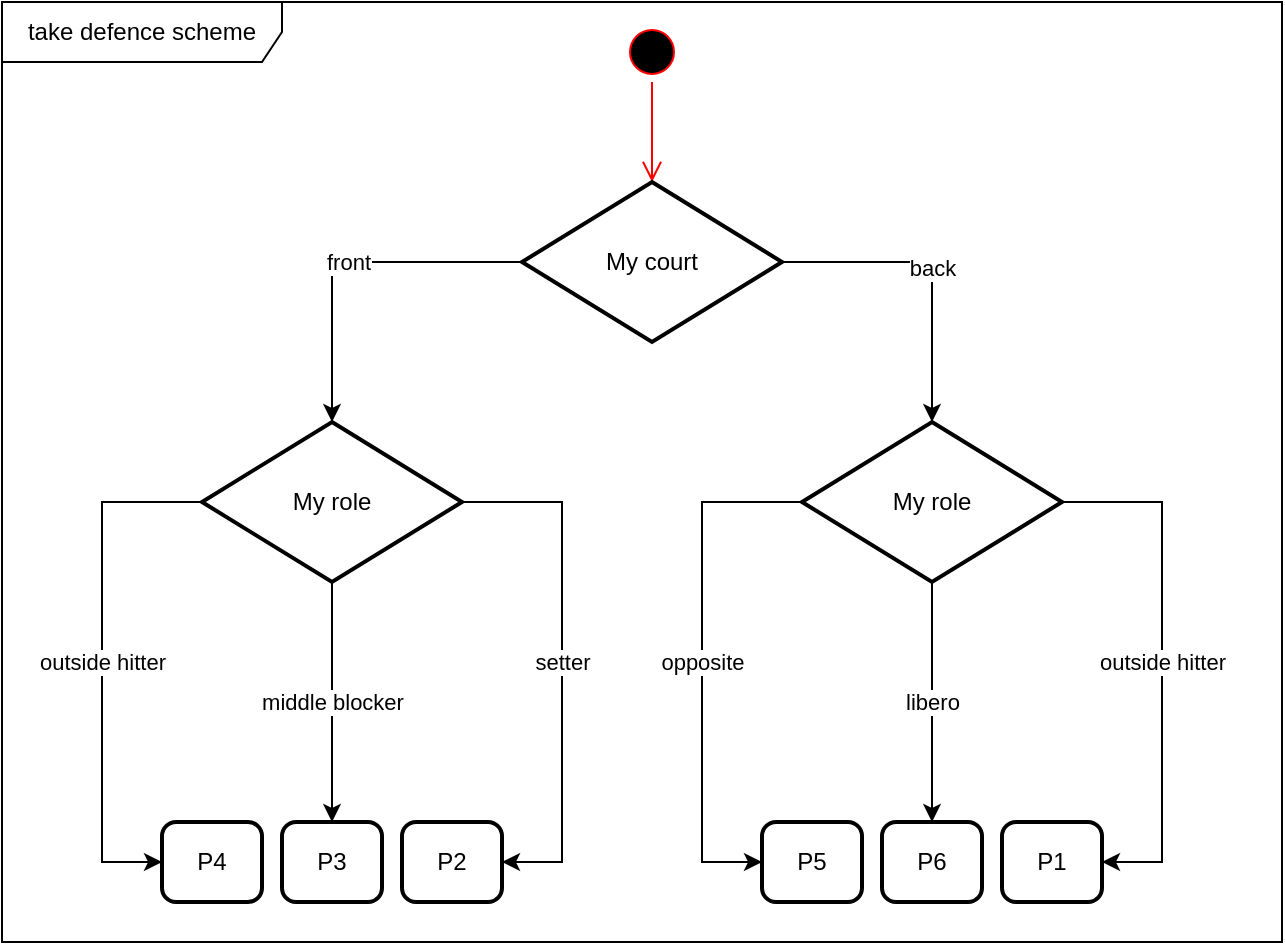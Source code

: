 <mxfile pages="1" version="11.2.5" type="device"><diagram id="eKWF7RJXT1cke-6vsnJ0" name="Page-1"><mxGraphModel dx="1502" dy="1044" grid="1" gridSize="10" guides="1" tooltips="1" connect="1" arrows="1" fold="1" page="0" pageScale="1" pageWidth="827" pageHeight="1169" math="0" shadow="0"><root><mxCell id="0"/><mxCell id="1" parent="0"/><mxCell id="Ck7tO_PgvUv4vr6AzTIq-21" value="take defence scheme" style="shape=umlFrame;whiteSpace=wrap;html=1;width=140;height=30;" parent="1" vertex="1"><mxGeometry x="-110" y="-180" width="640" height="470" as="geometry"/></mxCell><mxCell id="Ck7tO_PgvUv4vr6AzTIq-4" value="My role" style="strokeWidth=2;html=1;shape=mxgraph.flowchart.decision;whiteSpace=wrap;" parent="1" vertex="1"><mxGeometry x="-10" y="30" width="130" height="80" as="geometry"/></mxCell><mxCell id="Ck7tO_PgvUv4vr6AzTIq-5" value="middle blocker" style="endArrow=classic;html=1;rounded=0;edgeStyle=orthogonalEdgeStyle;" parent="1" source="Ck7tO_PgvUv4vr6AzTIq-4" edge="1" target="fJo-oRV_xAVY1mh84P_V-2"><mxGeometry width="50" height="50" relative="1" as="geometry"><mxPoint x="-100" y="630" as="sourcePoint"/><mxPoint x="213" y="130" as="targetPoint"/></mxGeometry></mxCell><mxCell id="Ck7tO_PgvUv4vr6AzTIq-7" value="setter" style="endArrow=classic;html=1;edgeStyle=orthogonalEdgeStyle;rounded=0;" parent="1" source="Ck7tO_PgvUv4vr6AzTIq-4" edge="1" target="fJo-oRV_xAVY1mh84P_V-3"><mxGeometry width="50" height="50" relative="1" as="geometry"><mxPoint x="-110" y="630" as="sourcePoint"/><mxPoint x="-97" y="130" as="targetPoint"/><Array as="points"><mxPoint x="170" y="70"/><mxPoint x="170" y="250"/></Array></mxGeometry></mxCell><mxCell id="WEdASLVPeg8-vBGGi1UE-1" value="" style="ellipse;html=1;shape=startState;fillColor=#000000;strokeColor=#ff0000;" parent="1" vertex="1"><mxGeometry x="200" y="-170" width="30" height="30" as="geometry"/></mxCell><mxCell id="WEdASLVPeg8-vBGGi1UE-2" value="" style="edgeStyle=orthogonalEdgeStyle;html=1;verticalAlign=bottom;endArrow=open;endSize=8;strokeColor=#ff0000;rounded=0;" parent="1" source="WEdASLVPeg8-vBGGi1UE-1" target="fJo-oRV_xAVY1mh84P_V-7" edge="1"><mxGeometry relative="1" as="geometry"><mxPoint x="250" y="135" as="targetPoint"/></mxGeometry></mxCell><mxCell id="8S88_pDY0sOGmpQS6xgJ-16" value="outside hitter" style="endArrow=classic;html=1;edgeStyle=orthogonalEdgeStyle;rounded=0;" parent="1" source="Ck7tO_PgvUv4vr6AzTIq-4" edge="1" target="fJo-oRV_xAVY1mh84P_V-1"><mxGeometry width="50" height="50" relative="1" as="geometry"><mxPoint x="7" y="210" as="sourcePoint"/><mxPoint x="-80" y="270" as="targetPoint"/><Array as="points"><mxPoint x="-60" y="70"/><mxPoint x="-60" y="250"/></Array></mxGeometry></mxCell><mxCell id="fJo-oRV_xAVY1mh84P_V-1" value="P4" style="rounded=1;whiteSpace=wrap;html=1;absoluteArcSize=1;arcSize=14;strokeWidth=2;" vertex="1" parent="1"><mxGeometry x="-30" y="230" width="50" height="40" as="geometry"/></mxCell><mxCell id="fJo-oRV_xAVY1mh84P_V-2" value="P3" style="rounded=1;whiteSpace=wrap;html=1;absoluteArcSize=1;arcSize=14;strokeWidth=2;" vertex="1" parent="1"><mxGeometry x="30" y="230" width="50" height="40" as="geometry"/></mxCell><mxCell id="fJo-oRV_xAVY1mh84P_V-3" value="P2" style="rounded=1;whiteSpace=wrap;html=1;absoluteArcSize=1;arcSize=14;strokeWidth=2;" vertex="1" parent="1"><mxGeometry x="90" y="230" width="50" height="40" as="geometry"/></mxCell><mxCell id="fJo-oRV_xAVY1mh84P_V-7" value="My court" style="strokeWidth=2;html=1;shape=mxgraph.flowchart.decision;whiteSpace=wrap;" vertex="1" parent="1"><mxGeometry x="150" y="-90" width="130" height="80" as="geometry"/></mxCell><mxCell id="fJo-oRV_xAVY1mh84P_V-8" value="front" style="endArrow=classic;html=1;rounded=0;edgeStyle=orthogonalEdgeStyle;" edge="1" parent="1" source="fJo-oRV_xAVY1mh84P_V-7" target="Ck7tO_PgvUv4vr6AzTIq-4"><mxGeometry width="50" height="50" relative="1" as="geometry"><mxPoint x="-370" y="580" as="sourcePoint"/><mxPoint x="-320" y="530" as="targetPoint"/></mxGeometry></mxCell><mxCell id="fJo-oRV_xAVY1mh84P_V-9" value="My role" style="strokeWidth=2;html=1;shape=mxgraph.flowchart.decision;whiteSpace=wrap;" vertex="1" parent="1"><mxGeometry x="290" y="30" width="130" height="80" as="geometry"/></mxCell><mxCell id="fJo-oRV_xAVY1mh84P_V-12" value="outside hitter" style="endArrow=classic;html=1;edgeStyle=orthogonalEdgeStyle;rounded=0;" edge="1" parent="1" source="fJo-oRV_xAVY1mh84P_V-9" target="fJo-oRV_xAVY1mh84P_V-17"><mxGeometry width="50" height="50" relative="1" as="geometry"><mxPoint x="307" y="230" as="sourcePoint"/><mxPoint x="220" y="290" as="targetPoint"/><Array as="points"><mxPoint x="470" y="70"/><mxPoint x="470" y="250"/></Array></mxGeometry></mxCell><mxCell id="fJo-oRV_xAVY1mh84P_V-13" value="opposite" style="endArrow=classic;html=1;edgeStyle=orthogonalEdgeStyle;rounded=0;" edge="1" parent="1" source="fJo-oRV_xAVY1mh84P_V-9" target="fJo-oRV_xAVY1mh84P_V-15"><mxGeometry width="50" height="50" relative="1" as="geometry"><mxPoint x="517" y="260" as="sourcePoint"/><mxPoint x="510" y="220" as="targetPoint"/><Array as="points"><mxPoint x="240" y="70"/><mxPoint x="240" y="250"/></Array></mxGeometry></mxCell><mxCell id="fJo-oRV_xAVY1mh84P_V-14" value="libero" style="endArrow=classic;html=1;edgeStyle=orthogonalEdgeStyle;rounded=0;" edge="1" parent="1" source="fJo-oRV_xAVY1mh84P_V-9" target="fJo-oRV_xAVY1mh84P_V-16"><mxGeometry width="50" height="50" relative="1" as="geometry"><mxPoint x="667" y="220" as="sourcePoint"/><mxPoint x="580" y="280" as="targetPoint"/></mxGeometry></mxCell><mxCell id="fJo-oRV_xAVY1mh84P_V-15" value="P5" style="rounded=1;whiteSpace=wrap;html=1;absoluteArcSize=1;arcSize=14;strokeWidth=2;" vertex="1" parent="1"><mxGeometry x="270" y="230" width="50" height="40" as="geometry"/></mxCell><mxCell id="fJo-oRV_xAVY1mh84P_V-16" value="P6" style="rounded=1;whiteSpace=wrap;html=1;absoluteArcSize=1;arcSize=14;strokeWidth=2;" vertex="1" parent="1"><mxGeometry x="330" y="230" width="50" height="40" as="geometry"/></mxCell><mxCell id="fJo-oRV_xAVY1mh84P_V-17" value="P1" style="rounded=1;whiteSpace=wrap;html=1;absoluteArcSize=1;arcSize=14;strokeWidth=2;" vertex="1" parent="1"><mxGeometry x="390" y="230" width="50" height="40" as="geometry"/></mxCell><mxCell id="fJo-oRV_xAVY1mh84P_V-18" value="back" style="endArrow=classic;html=1;rounded=0;edgeStyle=orthogonalEdgeStyle;" edge="1" parent="1" source="fJo-oRV_xAVY1mh84P_V-7" target="fJo-oRV_xAVY1mh84P_V-9"><mxGeometry width="50" height="50" relative="1" as="geometry"><mxPoint x="-370" y="580" as="sourcePoint"/><mxPoint x="-320" y="530" as="targetPoint"/></mxGeometry></mxCell></root></mxGraphModel></diagram></mxfile>